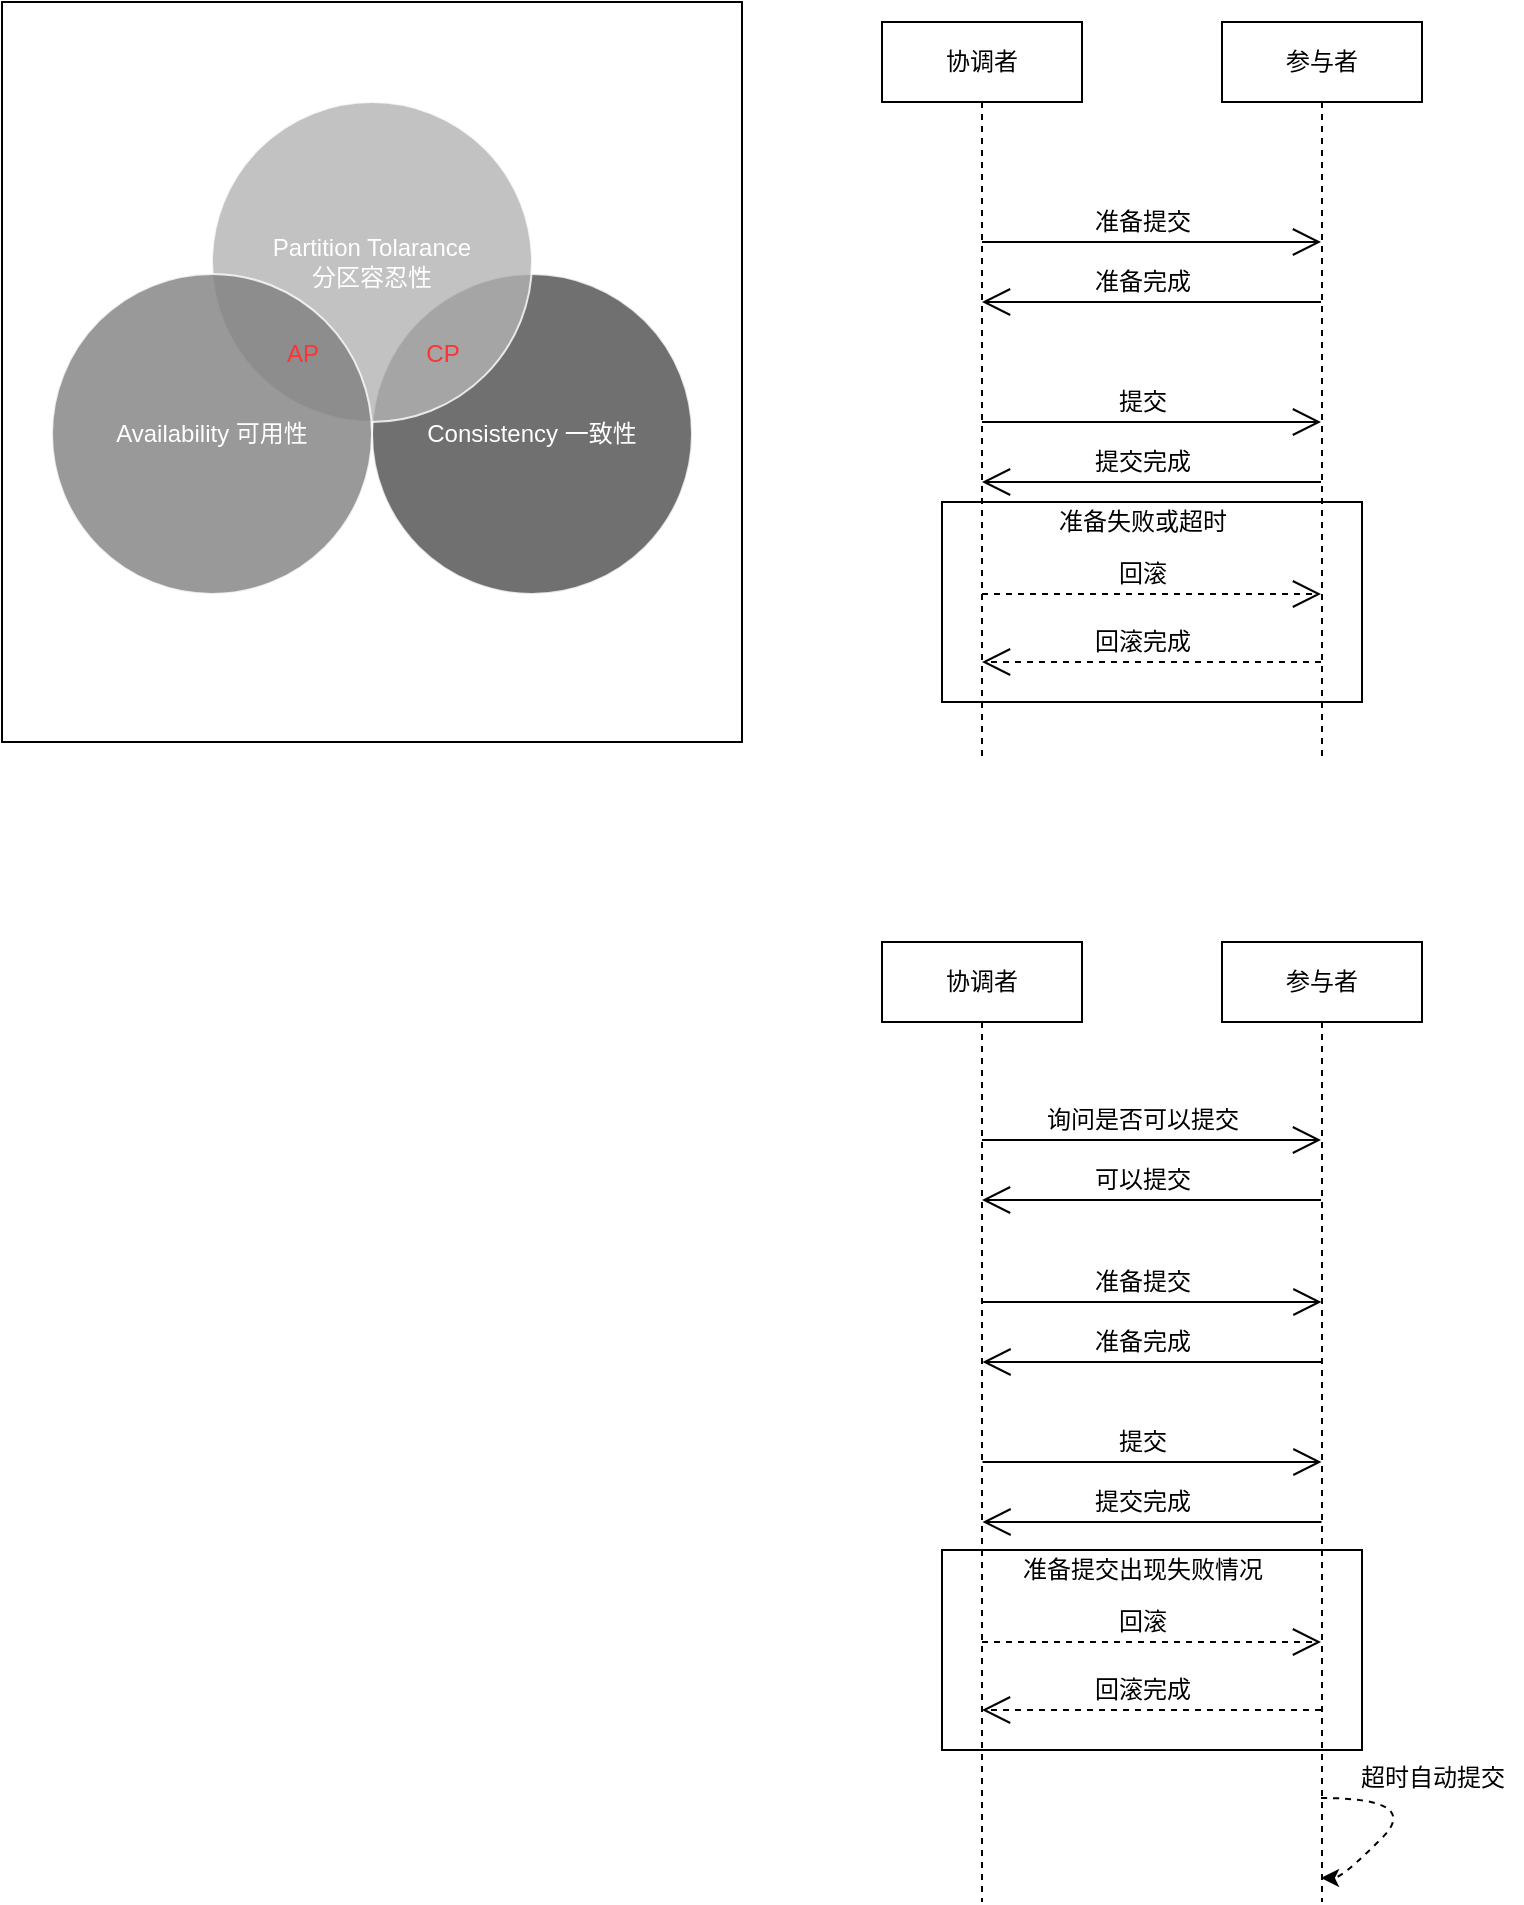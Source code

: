 <mxfile>
    <diagram id="Al1H9eT2hOA6GabFGMHh" name="第 1 页">
        <mxGraphModel dx="900" dy="501" grid="1" gridSize="10" guides="1" tooltips="1" connect="1" arrows="1" fold="1" page="1" pageScale="1" pageWidth="827" pageHeight="1169" background="#ffffff" math="0" shadow="0">
            <root>
                <mxCell id="0"/>
                <mxCell id="1" parent="0"/>
                <mxCell id="52" value="" style="rounded=0;whiteSpace=wrap;html=1;fontColor=#000000;strokeColor=#000000;fillColor=#FFFFFF;" parent="1" vertex="1">
                    <mxGeometry x="490" y="784" width="210" height="100" as="geometry"/>
                </mxCell>
                <mxCell id="26" value="" style="rounded=0;whiteSpace=wrap;html=1;fontColor=#000000;strokeColor=#000000;fillColor=#FFFFFF;" parent="1" vertex="1">
                    <mxGeometry x="490" y="260" width="210" height="100" as="geometry"/>
                </mxCell>
                <mxCell id="5" value="" style="whiteSpace=wrap;html=1;aspect=fixed;strokeColor=#000000;fillColor=#FFFFFF;" parent="1" vertex="1">
                    <mxGeometry x="20" y="10" width="370" height="370" as="geometry"/>
                </mxCell>
                <mxCell id="2" value="Consistency 一致性" style="ellipse;whiteSpace=wrap;html=1;aspect=fixed;fillColor=#4D4D4D;opacity=80;strokeColor=#FFFFFF;fontColor=#FFFFFF;" parent="1" vertex="1">
                    <mxGeometry x="205" y="146" width="160" height="160" as="geometry"/>
                </mxCell>
                <mxCell id="3" value="Partition Tolarance&lt;br&gt;分区容忍性" style="ellipse;whiteSpace=wrap;html=1;aspect=fixed;fillColor=#B3B3B3;opacity=80;strokeColor=#FFFFFF;fontColor=#FFFFFF;" parent="1" vertex="1">
                    <mxGeometry x="125" y="60" width="160" height="160" as="geometry"/>
                </mxCell>
                <mxCell id="4" value="Availability 可用性" style="ellipse;whiteSpace=wrap;html=1;aspect=fixed;fillColor=#808080;opacity=80;strokeColor=#FFFFFF;fontColor=#FFFFFF;" parent="1" vertex="1">
                    <mxGeometry x="45" y="146" width="160" height="160" as="geometry"/>
                </mxCell>
                <mxCell id="6" value="&lt;font color=&quot;#ff3333&quot;&gt;AP&lt;/font&gt;" style="text;html=1;resizable=0;autosize=1;align=center;verticalAlign=middle;points=[];fillColor=none;strokeColor=none;rounded=0;fontColor=#000000;" parent="1" vertex="1">
                    <mxGeometry x="155" y="176" width="30" height="20" as="geometry"/>
                </mxCell>
                <mxCell id="7" value="&lt;font color=&quot;#ff3333&quot;&gt;CP&lt;/font&gt;" style="text;html=1;resizable=0;autosize=1;align=center;verticalAlign=middle;points=[];fillColor=none;strokeColor=none;rounded=0;fontColor=#000000;" parent="1" vertex="1">
                    <mxGeometry x="225" y="176" width="30" height="20" as="geometry"/>
                </mxCell>
                <mxCell id="8" value="协调者" style="shape=umlLifeline;perimeter=lifelinePerimeter;whiteSpace=wrap;html=1;container=1;collapsible=0;recursiveResize=0;outlineConnect=0;fillColor=#FFFFFF;strokeColor=#000000;fontColor=#000000;" parent="1" vertex="1">
                    <mxGeometry x="460" y="20" width="100" height="370" as="geometry"/>
                </mxCell>
                <mxCell id="9" value="参与者" style="shape=umlLifeline;perimeter=lifelinePerimeter;whiteSpace=wrap;html=1;container=1;collapsible=0;recursiveResize=0;outlineConnect=0;fillColor=#FFFFFF;strokeColor=#000000;fontColor=#000000;" parent="1" vertex="1">
                    <mxGeometry x="630" y="20" width="100" height="370" as="geometry"/>
                </mxCell>
                <mxCell id="14" value="" style="endArrow=open;endFill=1;endSize=12;html=1;fontColor=#000000;strokeColor=#000000;" parent="9" edge="1">
                    <mxGeometry width="160" relative="1" as="geometry">
                        <mxPoint x="49.5" y="140" as="sourcePoint"/>
                        <mxPoint x="-120" y="140" as="targetPoint"/>
                    </mxGeometry>
                </mxCell>
                <mxCell id="15" value="" style="endArrow=open;endFill=1;endSize=12;html=1;fontColor=#000000;strokeColor=#000000;dashed=1;" parent="9" edge="1">
                    <mxGeometry width="160" relative="1" as="geometry">
                        <mxPoint x="-120" y="286" as="sourcePoint"/>
                        <mxPoint x="49.5" y="286" as="targetPoint"/>
                    </mxGeometry>
                </mxCell>
                <mxCell id="16" value="" style="endArrow=open;endFill=1;endSize=12;html=1;fontColor=#000000;strokeColor=#000000;dashed=1;" parent="9" edge="1">
                    <mxGeometry width="160" relative="1" as="geometry">
                        <mxPoint x="49.5" y="320" as="sourcePoint"/>
                        <mxPoint x="-120" y="320" as="targetPoint"/>
                    </mxGeometry>
                </mxCell>
                <mxCell id="12" value="" style="endArrow=open;endFill=1;endSize=12;html=1;fontColor=#000000;strokeColor=#000000;" parent="1" edge="1">
                    <mxGeometry width="160" relative="1" as="geometry">
                        <mxPoint x="679.5" y="250" as="sourcePoint"/>
                        <mxPoint x="510" y="250" as="targetPoint"/>
                    </mxGeometry>
                </mxCell>
                <mxCell id="13" value="" style="endArrow=open;endFill=1;endSize=12;html=1;fontColor=#000000;strokeColor=#000000;" parent="1" edge="1">
                    <mxGeometry width="160" relative="1" as="geometry">
                        <mxPoint x="510" y="220" as="sourcePoint"/>
                        <mxPoint x="679.5" y="220" as="targetPoint"/>
                    </mxGeometry>
                </mxCell>
                <mxCell id="19" value="" style="endArrow=open;endFill=1;endSize=12;html=1;fontColor=#000000;strokeColor=#000000;" parent="1" edge="1">
                    <mxGeometry width="160" relative="1" as="geometry">
                        <mxPoint x="510" y="130" as="sourcePoint"/>
                        <mxPoint x="679.5" y="130" as="targetPoint"/>
                    </mxGeometry>
                </mxCell>
                <mxCell id="20" value="准备提交" style="text;html=1;resizable=0;autosize=1;align=center;verticalAlign=middle;points=[];fillColor=none;strokeColor=none;rounded=0;fontColor=#000000;" parent="1" vertex="1">
                    <mxGeometry x="560" y="110" width="60" height="20" as="geometry"/>
                </mxCell>
                <mxCell id="21" value="准备完成" style="text;html=1;resizable=0;autosize=1;align=center;verticalAlign=middle;points=[];fillColor=none;strokeColor=none;rounded=0;fontColor=#000000;" parent="1" vertex="1">
                    <mxGeometry x="560" y="140" width="60" height="20" as="geometry"/>
                </mxCell>
                <mxCell id="22" value="提交" style="text;html=1;resizable=0;autosize=1;align=center;verticalAlign=middle;points=[];fillColor=none;strokeColor=none;rounded=0;fontColor=#000000;" parent="1" vertex="1">
                    <mxGeometry x="570" y="200" width="40" height="20" as="geometry"/>
                </mxCell>
                <mxCell id="23" value="提交完成" style="text;html=1;resizable=0;autosize=1;align=center;verticalAlign=middle;points=[];fillColor=none;strokeColor=none;rounded=0;fontColor=#000000;" parent="1" vertex="1">
                    <mxGeometry x="560" y="230" width="60" height="20" as="geometry"/>
                </mxCell>
                <mxCell id="24" value="回滚" style="text;html=1;resizable=0;autosize=1;align=center;verticalAlign=middle;points=[];fillColor=none;strokeColor=none;rounded=0;fontColor=#000000;" parent="1" vertex="1">
                    <mxGeometry x="570" y="286" width="40" height="20" as="geometry"/>
                </mxCell>
                <mxCell id="25" value="回滚完成" style="text;html=1;resizable=0;autosize=1;align=center;verticalAlign=middle;points=[];fillColor=none;strokeColor=none;rounded=0;fontColor=#000000;" parent="1" vertex="1">
                    <mxGeometry x="560" y="320" width="60" height="20" as="geometry"/>
                </mxCell>
                <mxCell id="28" value="准备失败或超时" style="text;html=1;resizable=0;autosize=1;align=center;verticalAlign=middle;points=[];fillColor=none;strokeColor=none;rounded=0;fontColor=#000000;" parent="1" vertex="1">
                    <mxGeometry x="540" y="260" width="100" height="20" as="geometry"/>
                </mxCell>
                <mxCell id="35" value="" style="endArrow=open;endFill=1;endSize=12;html=1;fontColor=#000000;strokeColor=#000000;" parent="1" edge="1">
                    <mxGeometry width="160" relative="1" as="geometry">
                        <mxPoint x="679.75" y="770" as="sourcePoint"/>
                        <mxPoint x="510.25" y="770" as="targetPoint"/>
                    </mxGeometry>
                </mxCell>
                <mxCell id="36" value="" style="endArrow=open;endFill=1;endSize=12;html=1;fontColor=#000000;strokeColor=#000000;" parent="1" edge="1">
                    <mxGeometry width="160" relative="1" as="geometry">
                        <mxPoint x="510.25" y="740" as="sourcePoint"/>
                        <mxPoint x="679.75" y="740" as="targetPoint"/>
                    </mxGeometry>
                </mxCell>
                <mxCell id="37" value="" style="endArrow=open;endFill=1;endSize=12;html=1;fontColor=#000000;strokeColor=#000000;" parent="1" edge="1">
                    <mxGeometry width="160" relative="1" as="geometry">
                        <mxPoint x="510.25" y="660" as="sourcePoint"/>
                        <mxPoint x="679.75" y="660" as="targetPoint"/>
                    </mxGeometry>
                </mxCell>
                <mxCell id="38" value="准备提交" style="text;html=1;resizable=0;autosize=1;align=center;verticalAlign=middle;points=[];fillColor=none;strokeColor=none;rounded=0;fontColor=#000000;" parent="1" vertex="1">
                    <mxGeometry x="560.25" y="640" width="60" height="20" as="geometry"/>
                </mxCell>
                <mxCell id="39" value="准备完成" style="text;html=1;resizable=0;autosize=1;align=center;verticalAlign=middle;points=[];fillColor=none;strokeColor=none;rounded=0;fontColor=#000000;" parent="1" vertex="1">
                    <mxGeometry x="560.25" y="670" width="60" height="20" as="geometry"/>
                </mxCell>
                <mxCell id="40" value="提交" style="text;html=1;resizable=0;autosize=1;align=center;verticalAlign=middle;points=[];fillColor=none;strokeColor=none;rounded=0;fontColor=#000000;" parent="1" vertex="1">
                    <mxGeometry x="570.25" y="720" width="40" height="20" as="geometry"/>
                </mxCell>
                <mxCell id="41" value="提交完成" style="text;html=1;resizable=0;autosize=1;align=center;verticalAlign=middle;points=[];fillColor=none;strokeColor=none;rounded=0;fontColor=#000000;" parent="1" vertex="1">
                    <mxGeometry x="560.25" y="750" width="60" height="20" as="geometry"/>
                </mxCell>
                <mxCell id="30" value="协调者" style="shape=umlLifeline;perimeter=lifelinePerimeter;whiteSpace=wrap;html=1;container=1;collapsible=0;recursiveResize=0;outlineConnect=0;fillColor=#FFFFFF;strokeColor=#000000;fontColor=#000000;" parent="1" vertex="1">
                    <mxGeometry x="460" y="480" width="100" height="480" as="geometry"/>
                </mxCell>
                <mxCell id="31" value="参与者" style="shape=umlLifeline;perimeter=lifelinePerimeter;whiteSpace=wrap;html=1;container=1;collapsible=0;recursiveResize=0;outlineConnect=0;fillColor=#FFFFFF;strokeColor=#000000;fontColor=#000000;" parent="1" vertex="1">
                    <mxGeometry x="630" y="480" width="100" height="480" as="geometry"/>
                </mxCell>
                <mxCell id="32" value="" style="endArrow=open;endFill=1;endSize=12;html=1;fontColor=#000000;strokeColor=#000000;" parent="31" edge="1">
                    <mxGeometry width="160" relative="1" as="geometry">
                        <mxPoint x="49.75" y="210" as="sourcePoint"/>
                        <mxPoint x="-119.75" y="210" as="targetPoint"/>
                    </mxGeometry>
                </mxCell>
                <mxCell id="33" value="" style="endArrow=open;endFill=1;endSize=12;html=1;fontColor=#000000;strokeColor=#000000;dashed=1;" parent="31" edge="1">
                    <mxGeometry width="160" relative="1" as="geometry">
                        <mxPoint x="-120" y="350" as="sourcePoint"/>
                        <mxPoint x="49.5" y="350" as="targetPoint"/>
                    </mxGeometry>
                </mxCell>
                <mxCell id="34" value="" style="endArrow=open;endFill=1;endSize=12;html=1;fontColor=#000000;strokeColor=#000000;dashed=1;" parent="31" edge="1">
                    <mxGeometry width="160" relative="1" as="geometry">
                        <mxPoint x="49.5" y="384" as="sourcePoint"/>
                        <mxPoint x="-120" y="384" as="targetPoint"/>
                    </mxGeometry>
                </mxCell>
                <mxCell id="42" value="回滚" style="text;html=1;resizable=0;autosize=1;align=center;verticalAlign=middle;points=[];fillColor=none;strokeColor=none;rounded=0;fontColor=#000000;" parent="31" vertex="1">
                    <mxGeometry x="-60" y="330" width="40" height="20" as="geometry"/>
                </mxCell>
                <mxCell id="43" value="回滚完成" style="text;html=1;resizable=0;autosize=1;align=center;verticalAlign=middle;points=[];fillColor=none;strokeColor=none;rounded=0;fontColor=#000000;" parent="31" vertex="1">
                    <mxGeometry x="-70" y="364" width="60" height="20" as="geometry"/>
                </mxCell>
                <mxCell id="44" value="准备提交出现失败情况" style="text;html=1;resizable=0;autosize=1;align=center;verticalAlign=middle;points=[];fillColor=none;strokeColor=none;rounded=0;fontColor=#000000;" parent="31" vertex="1">
                    <mxGeometry x="-110" y="304" width="140" height="20" as="geometry"/>
                </mxCell>
                <mxCell id="46" value="" style="endArrow=open;endFill=1;endSize=12;html=1;fontColor=#000000;strokeColor=#000000;" parent="1" edge="1">
                    <mxGeometry width="160" relative="1" as="geometry">
                        <mxPoint x="510" y="579" as="sourcePoint"/>
                        <mxPoint x="679.5" y="579" as="targetPoint"/>
                    </mxGeometry>
                </mxCell>
                <mxCell id="48" value="可以提交" style="text;html=1;resizable=0;autosize=1;align=center;verticalAlign=middle;points=[];fillColor=none;strokeColor=none;rounded=0;fontColor=#000000;" parent="1" vertex="1">
                    <mxGeometry x="560" y="589" width="60" height="20" as="geometry"/>
                </mxCell>
                <mxCell id="49" value="" style="endArrow=open;endFill=1;endSize=12;html=1;fontColor=#000000;strokeColor=#000000;" parent="1" edge="1">
                    <mxGeometry width="160" relative="1" as="geometry">
                        <mxPoint x="679.5" y="609" as="sourcePoint"/>
                        <mxPoint x="510" y="609" as="targetPoint"/>
                    </mxGeometry>
                </mxCell>
                <mxCell id="47" value="询问是否可以提交" style="text;html=1;resizable=0;autosize=1;align=center;verticalAlign=middle;points=[];fillColor=none;strokeColor=none;rounded=0;fontColor=#000000;" parent="1" vertex="1">
                    <mxGeometry x="535" y="559" width="110" height="20" as="geometry"/>
                </mxCell>
                <mxCell id="53" value="" style="curved=1;endArrow=classic;html=1;dashed=1;labelBackgroundColor=none;fontColor=#000000;strokeColor=#000000;" parent="1" edge="1">
                    <mxGeometry width="50" height="50" relative="1" as="geometry">
                        <mxPoint x="679.5" y="908" as="sourcePoint"/>
                        <mxPoint x="679.5" y="948" as="targetPoint"/>
                        <Array as="points">
                            <mxPoint x="730" y="908"/>
                            <mxPoint x="690" y="948"/>
                        </Array>
                    </mxGeometry>
                </mxCell>
                <mxCell id="54" value="超时自动提交" style="text;html=1;resizable=0;autosize=1;align=center;verticalAlign=middle;points=[];fillColor=none;strokeColor=none;rounded=0;fontColor=#000000;" parent="1" vertex="1">
                    <mxGeometry x="690" y="888" width="90" height="20" as="geometry"/>
                </mxCell>
            </root>
        </mxGraphModel>
    </diagram>
</mxfile>
